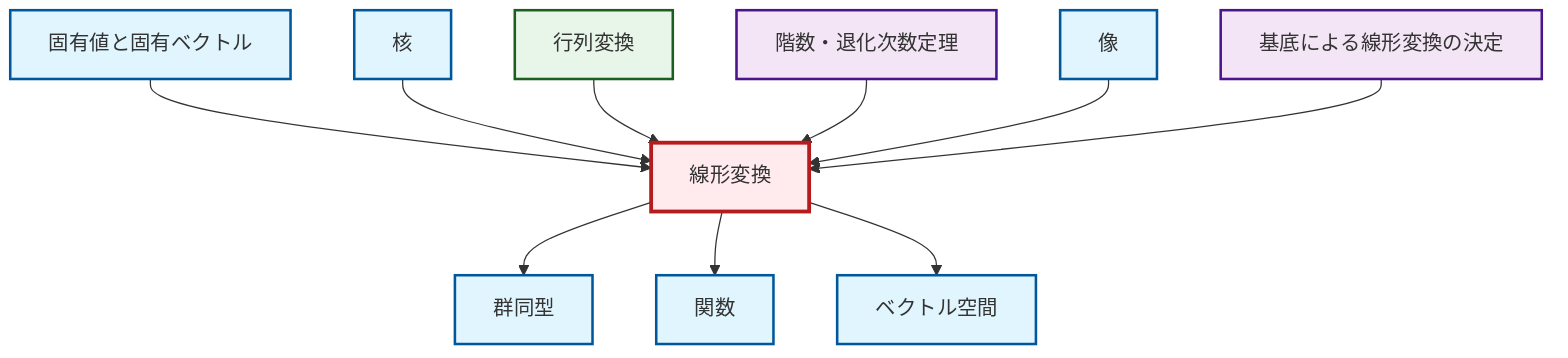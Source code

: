 graph TD
    classDef definition fill:#e1f5fe,stroke:#01579b,stroke-width:2px
    classDef theorem fill:#f3e5f5,stroke:#4a148c,stroke-width:2px
    classDef axiom fill:#fff3e0,stroke:#e65100,stroke-width:2px
    classDef example fill:#e8f5e9,stroke:#1b5e20,stroke-width:2px
    classDef current fill:#ffebee,stroke:#b71c1c,stroke-width:3px
    def-linear-transformation["線形変換"]:::definition
    thm-rank-nullity["階数・退化次数定理"]:::theorem
    def-vector-space["ベクトル空間"]:::definition
    def-image["像"]:::definition
    thm-linear-transformation-basis["基底による線形変換の決定"]:::theorem
    ex-matrix-transformation["行列変換"]:::example
    def-kernel["核"]:::definition
    def-eigenvalue-eigenvector["固有値と固有ベクトル"]:::definition
    def-function["関数"]:::definition
    def-isomorphism["群同型"]:::definition
    def-eigenvalue-eigenvector --> def-linear-transformation
    def-kernel --> def-linear-transformation
    ex-matrix-transformation --> def-linear-transformation
    thm-rank-nullity --> def-linear-transformation
    def-linear-transformation --> def-isomorphism
    def-linear-transformation --> def-function
    def-image --> def-linear-transformation
    thm-linear-transformation-basis --> def-linear-transformation
    def-linear-transformation --> def-vector-space
    class def-linear-transformation current